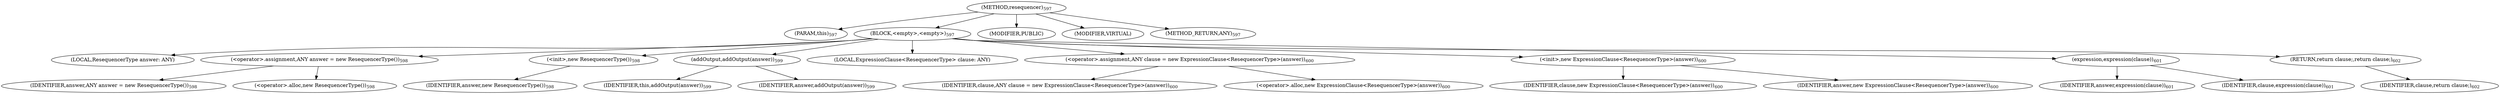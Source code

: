 digraph "resequencer" {  
"1329" [label = <(METHOD,resequencer)<SUB>597</SUB>> ]
"153" [label = <(PARAM,this)<SUB>597</SUB>> ]
"1330" [label = <(BLOCK,&lt;empty&gt;,&lt;empty&gt;)<SUB>597</SUB>> ]
"151" [label = <(LOCAL,ResequencerType answer: ANY)> ]
"1331" [label = <(&lt;operator&gt;.assignment,ANY answer = new ResequencerType())<SUB>598</SUB>> ]
"1332" [label = <(IDENTIFIER,answer,ANY answer = new ResequencerType())<SUB>598</SUB>> ]
"1333" [label = <(&lt;operator&gt;.alloc,new ResequencerType())<SUB>598</SUB>> ]
"1334" [label = <(&lt;init&gt;,new ResequencerType())<SUB>598</SUB>> ]
"150" [label = <(IDENTIFIER,answer,new ResequencerType())<SUB>598</SUB>> ]
"1335" [label = <(addOutput,addOutput(answer))<SUB>599</SUB>> ]
"152" [label = <(IDENTIFIER,this,addOutput(answer))<SUB>599</SUB>> ]
"1336" [label = <(IDENTIFIER,answer,addOutput(answer))<SUB>599</SUB>> ]
"155" [label = <(LOCAL,ExpressionClause&lt;ResequencerType&gt; clause: ANY)> ]
"1337" [label = <(&lt;operator&gt;.assignment,ANY clause = new ExpressionClause&lt;ResequencerType&gt;(answer))<SUB>600</SUB>> ]
"1338" [label = <(IDENTIFIER,clause,ANY clause = new ExpressionClause&lt;ResequencerType&gt;(answer))<SUB>600</SUB>> ]
"1339" [label = <(&lt;operator&gt;.alloc,new ExpressionClause&lt;ResequencerType&gt;(answer))<SUB>600</SUB>> ]
"1340" [label = <(&lt;init&gt;,new ExpressionClause&lt;ResequencerType&gt;(answer))<SUB>600</SUB>> ]
"154" [label = <(IDENTIFIER,clause,new ExpressionClause&lt;ResequencerType&gt;(answer))<SUB>600</SUB>> ]
"1341" [label = <(IDENTIFIER,answer,new ExpressionClause&lt;ResequencerType&gt;(answer))<SUB>600</SUB>> ]
"1342" [label = <(expression,expression(clause))<SUB>601</SUB>> ]
"1343" [label = <(IDENTIFIER,answer,expression(clause))<SUB>601</SUB>> ]
"1344" [label = <(IDENTIFIER,clause,expression(clause))<SUB>601</SUB>> ]
"1345" [label = <(RETURN,return clause;,return clause;)<SUB>602</SUB>> ]
"1346" [label = <(IDENTIFIER,clause,return clause;)<SUB>602</SUB>> ]
"1347" [label = <(MODIFIER,PUBLIC)> ]
"1348" [label = <(MODIFIER,VIRTUAL)> ]
"1349" [label = <(METHOD_RETURN,ANY)<SUB>597</SUB>> ]
  "1329" -> "153" 
  "1329" -> "1330" 
  "1329" -> "1347" 
  "1329" -> "1348" 
  "1329" -> "1349" 
  "1330" -> "151" 
  "1330" -> "1331" 
  "1330" -> "1334" 
  "1330" -> "1335" 
  "1330" -> "155" 
  "1330" -> "1337" 
  "1330" -> "1340" 
  "1330" -> "1342" 
  "1330" -> "1345" 
  "1331" -> "1332" 
  "1331" -> "1333" 
  "1334" -> "150" 
  "1335" -> "152" 
  "1335" -> "1336" 
  "1337" -> "1338" 
  "1337" -> "1339" 
  "1340" -> "154" 
  "1340" -> "1341" 
  "1342" -> "1343" 
  "1342" -> "1344" 
  "1345" -> "1346" 
}
